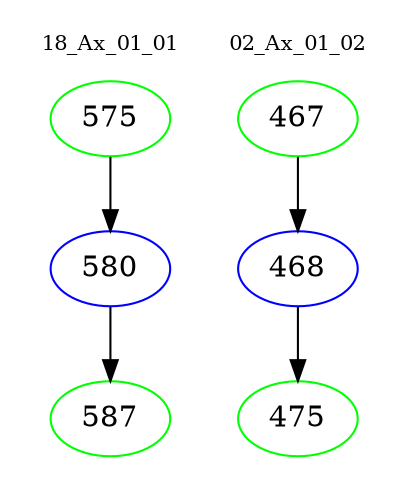 digraph{
subgraph cluster_0 {
color = white
label = "18_Ax_01_01";
fontsize=10;
T0_575 [label="575", color="green"]
T0_575 -> T0_580 [color="black"]
T0_580 [label="580", color="blue"]
T0_580 -> T0_587 [color="black"]
T0_587 [label="587", color="green"]
}
subgraph cluster_1 {
color = white
label = "02_Ax_01_02";
fontsize=10;
T1_467 [label="467", color="green"]
T1_467 -> T1_468 [color="black"]
T1_468 [label="468", color="blue"]
T1_468 -> T1_475 [color="black"]
T1_475 [label="475", color="green"]
}
}
